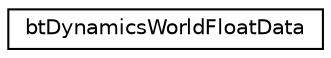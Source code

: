 digraph "Graphical Class Hierarchy"
{
  edge [fontname="Helvetica",fontsize="10",labelfontname="Helvetica",labelfontsize="10"];
  node [fontname="Helvetica",fontsize="10",shape=record];
  rankdir="LR";
  Node1 [label="btDynamicsWorldFloatData",height=0.2,width=0.4,color="black", fillcolor="white", style="filled",URL="$structbt_dynamics_world_float_data.html",tooltip="do not change those serialization structures, it requires an updated sBulletDNAstr/sBulletDNAstr64 ..."];
}
